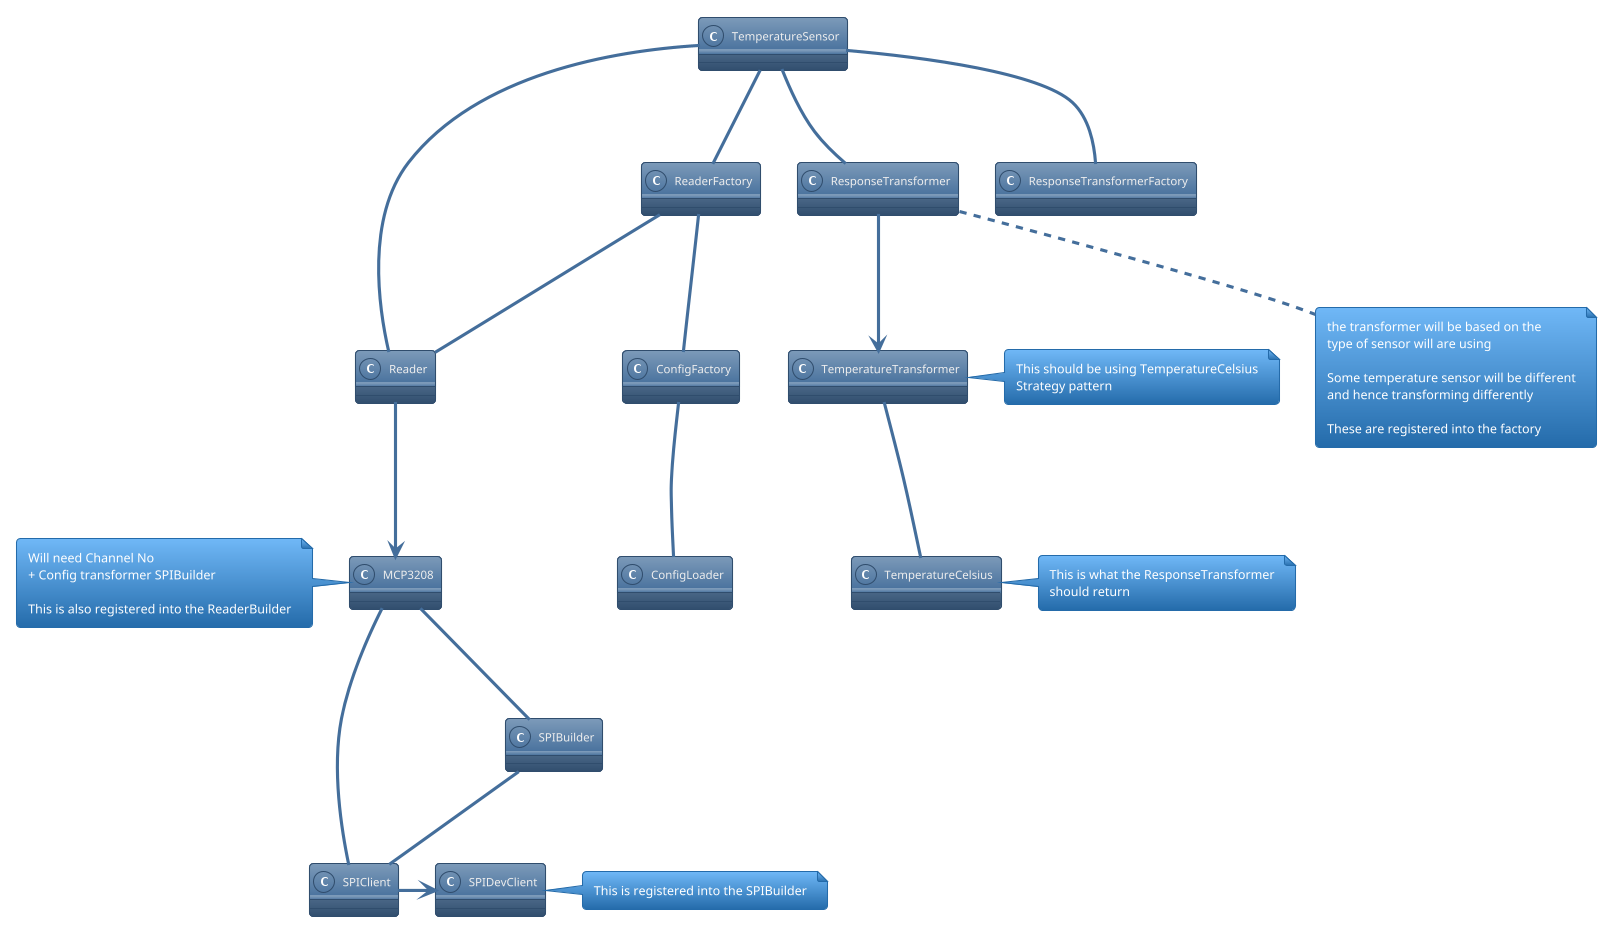 @startuml
'https://plantuml.com/class-diagram
!theme spacelab

class MCP3208 {}
note left
 Will need Channel No
 + Config transformer SPIBuilder

 This is also registered into the ReaderBuilder
end note

class SPIBuilder {}

class TemperatureSensor{}

class TemperatureCelsius{}
note right
 This is what the ResponseTransformer
 should return
end note


class SPIClient{}

class SPIDevClient{}
note right
 This is registered into the SPIBuilder
end note

class ConfigFactory{}
class ReaderFactory{}
class Reader{}

class ResponseTransformer{}
note bottom
 the transformer will be based on the
 type of sensor will are using

 Some temperature sensor will be different
 and hence transforming differently

 These are registered into the factory
end note

class ResponseTransformerFactory{}

class TemperatureTransformer{}
note right
  This should be using TemperatureCelsius
  Strategy pattern
end note

MCP3208 -- SPIClient : executes command on
MCP3208 -- SPIBuilder: requests a client from
SPIClient -> SPIDevClient
SPIBuilder -- SPIClient : Creates
TemperatureSensor -- Reader :requests and reads response from
TemperatureSensor -- ReaderFactory
Reader --> MCP3208 : requests and reads response from
ReaderFactory -- Reader: Creates
ConfigFactory -- ConfigLoader: load based on reader + sensor name
ReaderFactory -- ConfigFactory
TemperatureSensor -- ResponseTransformer: transforms the response from the reader
TemperatureSensor -- ResponseTransformerFactory
ResponseTransformer --> TemperatureTransformer
TemperatureTransformer -- TemperatureCelsius


@enduml